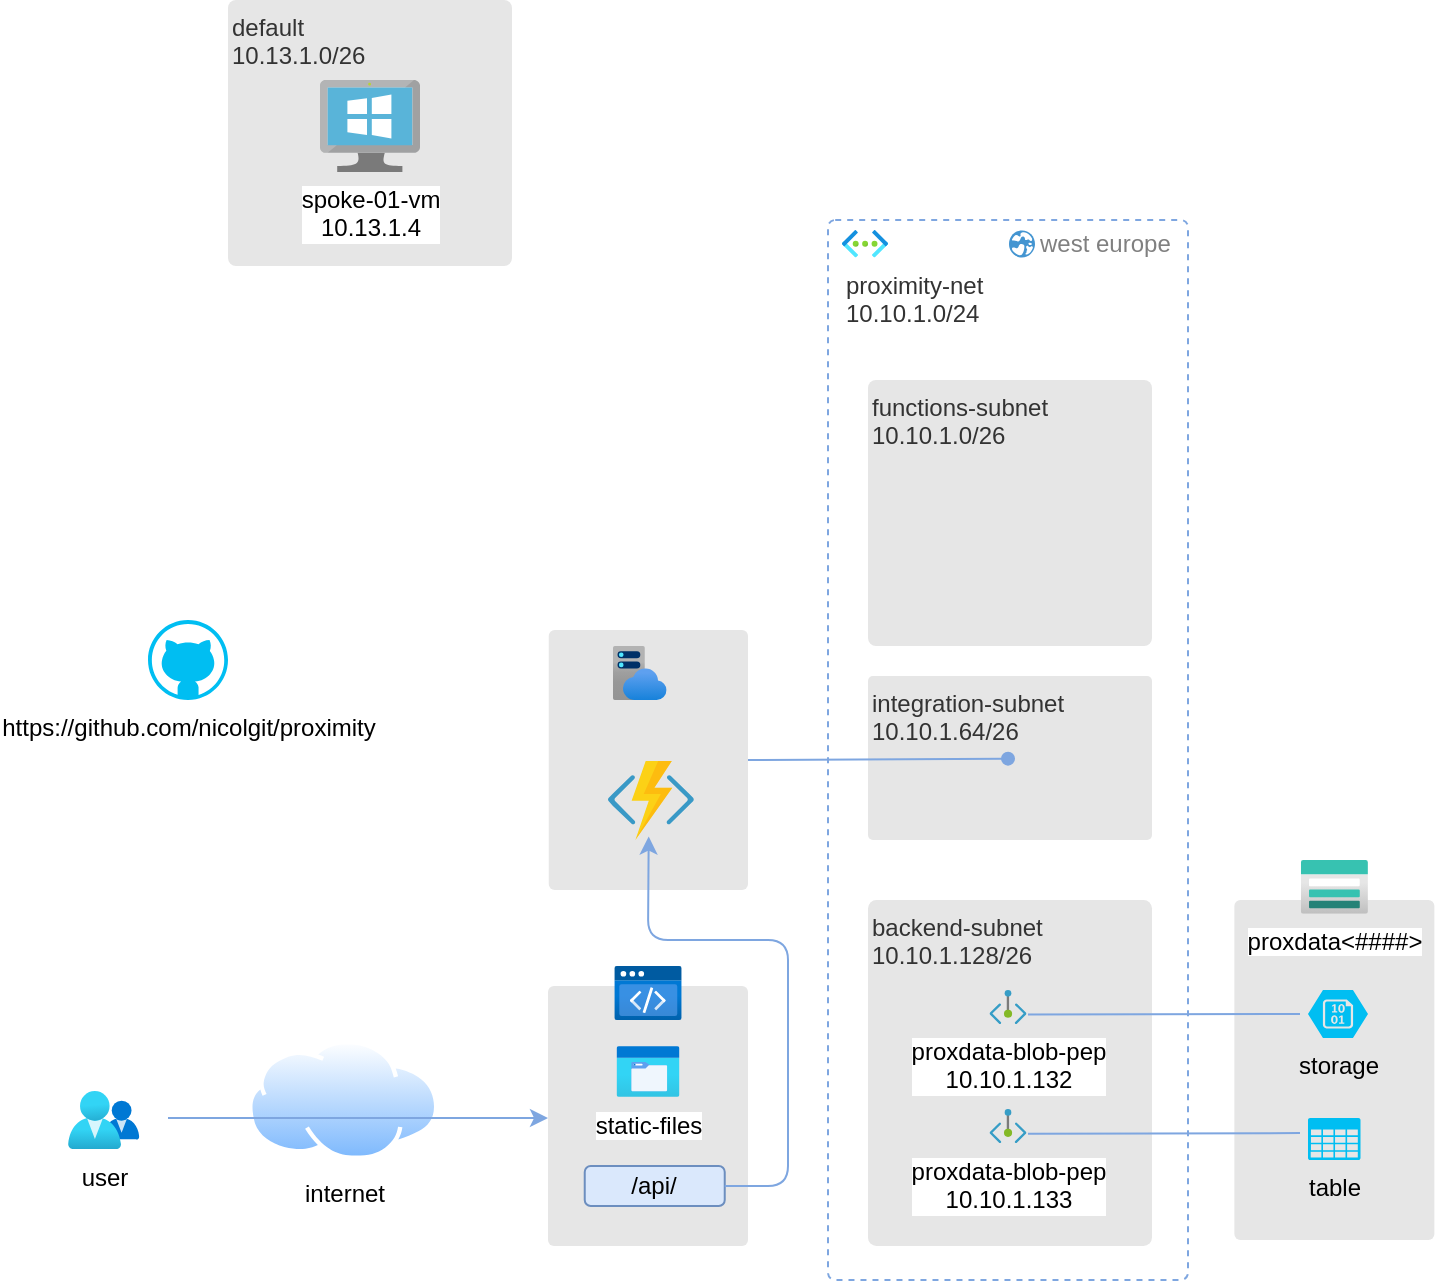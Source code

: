 <mxfile version="28.1.2">
  <diagram name="Page-1" id="o_94vid7xFebRi_YSR5-">
    <mxGraphModel dx="1598" dy="566" grid="1" gridSize="10" guides="1" tooltips="1" connect="1" arrows="1" fold="1" page="1" pageScale="1" pageWidth="827" pageHeight="1169" math="0" shadow="0">
      <root>
        <mxCell id="0" />
        <mxCell id="1" parent="0" />
        <mxCell id="iYKLwUi34a5PwU0SG7X0-5" value="" style="rounded=1;whiteSpace=wrap;html=1;fontSize=12;arcSize=3;strokeColor=none;fillColor=#E6E6E6;align=left;verticalAlign=top;fontColor=#333333;fontFamily=Helvetica;" vertex="1" parent="1">
          <mxGeometry x="533.19" y="500" width="100" height="170" as="geometry" />
        </mxCell>
        <mxCell id="TZj7A_iM_BkXJGJBP_RB-16" value="" style="rounded=1;whiteSpace=wrap;html=1;fontSize=12;arcSize=3;strokeColor=none;fillColor=#E6E6E6;align=left;verticalAlign=top;fontColor=#333333;fontFamily=Helvetica;" parent="1" vertex="1">
          <mxGeometry x="190" y="543" width="100" height="130" as="geometry" />
        </mxCell>
        <mxCell id="TZj7A_iM_BkXJGJBP_RB-13" value="" style="rounded=1;whiteSpace=wrap;html=1;fontSize=12;arcSize=3;strokeColor=none;fillColor=#E6E6E6;align=left;verticalAlign=top;fontColor=#333333;fontFamily=Helvetica;" parent="1" vertex="1">
          <mxGeometry x="190.38" y="365" width="99.62" height="130" as="geometry" />
        </mxCell>
        <mxCell id="TZj7A_iM_BkXJGJBP_RB-2" value="" style="rounded=1;whiteSpace=wrap;html=1;fontSize=16;dashed=1;strokeColor=#7EA6E0;arcSize=2;fontFamily=Helvetica;" parent="1" vertex="1">
          <mxGeometry x="330" y="160" width="180" height="530" as="geometry" />
        </mxCell>
        <mxCell id="TZj7A_iM_BkXJGJBP_RB-3" value="proximity-net&lt;br&gt;10.10.1.0/24" style="aspect=fixed;html=1;points=[];align=left;image;fontSize=12;image=img/lib/azure2/networking/Virtual_Networks.svg;fontColor=#333333;fontFamily=Helvetica;" parent="1" vertex="1">
          <mxGeometry x="337" y="165" width="23" height="13.73" as="geometry" />
        </mxCell>
        <mxCell id="TZj7A_iM_BkXJGJBP_RB-4" value="functions-subnet&lt;br&gt;10.10.1.0/26" style="rounded=1;whiteSpace=wrap;html=1;fontSize=12;arcSize=3;strokeColor=none;fillColor=#E6E6E6;align=left;verticalAlign=top;fontColor=#333333;fontFamily=Helvetica;" parent="1" vertex="1">
          <mxGeometry x="350" y="240" width="142" height="133" as="geometry" />
        </mxCell>
        <mxCell id="TZj7A_iM_BkXJGJBP_RB-5" value="" style="group;fontFamily=Helvetica;" parent="1" vertex="1" connectable="0">
          <mxGeometry x="30" y="50" width="142" height="133" as="geometry" />
        </mxCell>
        <mxCell id="TZj7A_iM_BkXJGJBP_RB-6" value="default&lt;br&gt;10.13.1.0/26" style="rounded=1;whiteSpace=wrap;html=1;fontSize=12;arcSize=3;strokeColor=none;fillColor=#E6E6E6;fontColor=#333333;align=left;verticalAlign=top;fontFamily=Helvetica;" parent="TZj7A_iM_BkXJGJBP_RB-5" vertex="1">
          <mxGeometry width="142" height="133" as="geometry" />
        </mxCell>
        <mxCell id="TZj7A_iM_BkXJGJBP_RB-7" value="spoke-01-vm&lt;br&gt;10.13.1.4" style="image;sketch=0;aspect=fixed;html=1;points=[];align=center;fontSize=12;image=img/lib/mscae/VirtualMachineWindows.svg;fontFamily=Helvetica;" parent="TZj7A_iM_BkXJGJBP_RB-5" vertex="1">
          <mxGeometry x="46" y="40" width="50" height="46" as="geometry" />
        </mxCell>
        <mxCell id="TZj7A_iM_BkXJGJBP_RB-8" value="west europe" style="shadow=0;dashed=0;html=1;strokeColor=none;fillColor=#4495D1;labelPosition=right;verticalLabelPosition=middle;verticalAlign=middle;align=left;outlineConnect=0;shape=mxgraph.veeam.globe;fontSize=12;fontColor=#808080;direction=south;rotation=0;fontFamily=Helvetica;" parent="1" vertex="1">
          <mxGeometry x="420.5" y="165.23" width="13" height="13.5" as="geometry" />
        </mxCell>
        <mxCell id="TZj7A_iM_BkXJGJBP_RB-9" value="integration-subnet&lt;br&gt;10.10.1.64/26" style="rounded=1;whiteSpace=wrap;html=1;fontSize=12;arcSize=3;strokeColor=none;fillColor=#E6E6E6;align=left;verticalAlign=top;fontColor=#333333;fontFamily=Helvetica;" parent="1" vertex="1">
          <mxGeometry x="350" y="388" width="142" height="82" as="geometry" />
        </mxCell>
        <mxCell id="TZj7A_iM_BkXJGJBP_RB-10" value="backend-subnet&lt;br&gt;10.10.1.128/26" style="rounded=1;whiteSpace=wrap;html=1;fontSize=12;arcSize=3;strokeColor=none;fillColor=#E6E6E6;align=left;verticalAlign=top;fontColor=#333333;fontFamily=Helvetica;" parent="1" vertex="1">
          <mxGeometry x="350" y="500" width="142" height="173" as="geometry" />
        </mxCell>
        <mxCell id="TZj7A_iM_BkXJGJBP_RB-11" value="" style="image;sketch=0;aspect=fixed;html=1;points=[];align=center;fontSize=12;image=img/lib/mscae/Functions.svg;" parent="1" vertex="1">
          <mxGeometry x="220" y="430.5" width="42.93" height="39.5" as="geometry" />
        </mxCell>
        <mxCell id="TZj7A_iM_BkXJGJBP_RB-12" value="" style="image;aspect=fixed;html=1;points=[];align=center;fontSize=12;image=img/lib/azure2/app_services/App_Service_Plans.svg;" parent="1" vertex="1">
          <mxGeometry x="222.38" y="373" width="27" height="27" as="geometry" />
        </mxCell>
        <mxCell id="TZj7A_iM_BkXJGJBP_RB-15" value="" style="image;aspect=fixed;html=1;points=[];align=center;fontSize=12;image=img/lib/azure2/preview/Static_Apps.svg;" parent="1" vertex="1">
          <mxGeometry x="223.13" y="533" width="33.75" height="27" as="geometry" />
        </mxCell>
        <mxCell id="TZj7A_iM_BkXJGJBP_RB-17" value="static-files" style="image;aspect=fixed;html=1;points=[];align=center;fontSize=12;image=img/lib/azure2/general/Storage_Azure_Files.svg;" parent="1" vertex="1">
          <mxGeometry x="224.28" y="573" width="31.45" height="25.56" as="geometry" />
        </mxCell>
        <mxCell id="TZj7A_iM_BkXJGJBP_RB-18" value="/api/" style="rounded=1;whiteSpace=wrap;html=1;fillColor=#dae8fc;strokeColor=#6c8ebf;" parent="1" vertex="1">
          <mxGeometry x="208.37" y="633" width="70" height="20" as="geometry" />
        </mxCell>
        <mxCell id="TZj7A_iM_BkXJGJBP_RB-19" value="internet" style="image;aspect=fixed;perimeter=ellipsePerimeter;html=1;align=center;shadow=0;dashed=0;spacingTop=3;image=img/lib/active_directory/internet_cloud.svg;" parent="1" vertex="1">
          <mxGeometry x="40" y="570" width="95.24" height="60" as="geometry" />
        </mxCell>
        <mxCell id="TZj7A_iM_BkXJGJBP_RB-20" value="" style="endArrow=classic;html=1;rounded=1;curved=0;strokeColor=#7EA6E0;" parent="1" edge="1">
          <mxGeometry width="50" height="50" relative="1" as="geometry">
            <mxPoint y="609" as="sourcePoint" />
            <mxPoint x="190" y="609" as="targetPoint" />
            <Array as="points" />
          </mxGeometry>
        </mxCell>
        <mxCell id="TZj7A_iM_BkXJGJBP_RB-21" value="user" style="image;aspect=fixed;html=1;points=[];align=center;fontSize=12;image=img/lib/azure2/management_governance/My_Customers.svg;" parent="1" vertex="1">
          <mxGeometry x="-50" y="595.56" width="35.73" height="29" as="geometry" />
        </mxCell>
        <mxCell id="TZj7A_iM_BkXJGJBP_RB-24" value="" style="endArrow=oval;html=1;rounded=1;curved=0;strokeColor=#7EA6E0;exitX=1;exitY=0.5;exitDx=0;exitDy=0;endFill=1;entryX=0.493;entryY=0.504;entryDx=0;entryDy=0;entryPerimeter=0;" parent="1" source="TZj7A_iM_BkXJGJBP_RB-13" target="TZj7A_iM_BkXJGJBP_RB-9" edge="1">
          <mxGeometry width="50" height="50" relative="1" as="geometry">
            <mxPoint x="170" y="510" as="sourcePoint" />
            <mxPoint x="350" y="455" as="targetPoint" />
            <Array as="points" />
          </mxGeometry>
        </mxCell>
        <mxCell id="TZj7A_iM_BkXJGJBP_RB-26" value="" style="endArrow=classic;html=1;rounded=1;entryX=0.474;entryY=0.956;entryDx=0;entryDy=0;entryPerimeter=0;curved=0;strokeColor=#7EA6E0;exitX=1;exitY=0.5;exitDx=0;exitDy=0;" parent="1" source="TZj7A_iM_BkXJGJBP_RB-18" target="TZj7A_iM_BkXJGJBP_RB-11" edge="1">
          <mxGeometry width="50" height="50" relative="1" as="geometry">
            <mxPoint x="240" y="330" as="sourcePoint" />
            <mxPoint x="275" y="300" as="targetPoint" />
            <Array as="points">
              <mxPoint x="310" y="643" />
              <mxPoint x="310" y="520" />
              <mxPoint x="240" y="520" />
            </Array>
          </mxGeometry>
        </mxCell>
        <mxCell id="iYKLwUi34a5PwU0SG7X0-1" value="table" style="verticalLabelPosition=bottom;html=1;verticalAlign=top;align=center;strokeColor=none;fillColor=#00BEF2;shape=mxgraph.azure.storage;pointerEvents=1;" vertex="1" parent="1">
          <mxGeometry x="570" y="609" width="26.25" height="21" as="geometry" />
        </mxCell>
        <mxCell id="iYKLwUi34a5PwU0SG7X0-2" value="storage" style="verticalLabelPosition=bottom;html=1;verticalAlign=top;align=center;strokeColor=none;fillColor=#00BEF2;shape=mxgraph.azure.storage_blob;" vertex="1" parent="1">
          <mxGeometry x="570" y="545" width="30" height="24" as="geometry" />
        </mxCell>
        <mxCell id="iYKLwUi34a5PwU0SG7X0-3" value="proxdata&amp;lt;####&amp;gt;" style="image;aspect=fixed;html=1;points=[];align=center;fontSize=12;image=img/lib/azure2/storage/Storage_Accounts.svg;" vertex="1" parent="1">
          <mxGeometry x="566.38" y="480" width="33.62" height="26.9" as="geometry" />
        </mxCell>
        <mxCell id="iYKLwUi34a5PwU0SG7X0-4" value="&lt;div&gt;proxdata-blob-pep&lt;/div&gt;&lt;div&gt;10.10.1.132&lt;/div&gt;" style="image;aspect=fixed;html=1;points=[];align=center;fontSize=12;image=img/lib/azure2/networking/Private_Endpoint.svg;" vertex="1" parent="1">
          <mxGeometry x="410.73" y="545" width="18.54" height="17" as="geometry" />
        </mxCell>
        <mxCell id="iYKLwUi34a5PwU0SG7X0-7" value="" style="endArrow=none;html=1;rounded=1;curved=0;strokeColor=#7EA6E0;exitX=0.493;exitY=0.451;exitDx=0;exitDy=0;endFill=0;exitPerimeter=0;" edge="1" parent="1">
          <mxGeometry width="50" height="50" relative="1" as="geometry">
            <mxPoint x="429.996" y="557.273" as="sourcePoint" />
            <mxPoint x="566" y="557" as="targetPoint" />
            <Array as="points" />
          </mxGeometry>
        </mxCell>
        <mxCell id="iYKLwUi34a5PwU0SG7X0-8" value="&lt;div&gt;&lt;span style=&quot;background-color: light-dark(#ffffff, var(--ge-dark-color, #121212)); color: light-dark(rgb(0, 0, 0), rgb(255, 255, 255));&quot;&gt;proxdata-blob-pep&lt;/span&gt;&lt;/div&gt;&lt;div&gt;10.10.1.133&lt;/div&gt;" style="image;aspect=fixed;html=1;points=[];align=center;fontSize=12;image=img/lib/azure2/networking/Private_Endpoint.svg;" vertex="1" parent="1">
          <mxGeometry x="410.73" y="604.56" width="18.54" height="17" as="geometry" />
        </mxCell>
        <mxCell id="iYKLwUi34a5PwU0SG7X0-9" value="" style="endArrow=none;html=1;rounded=1;curved=0;strokeColor=#7EA6E0;exitX=0.493;exitY=0.451;exitDx=0;exitDy=0;endFill=0;exitPerimeter=0;" edge="1" parent="1">
          <mxGeometry width="50" height="50" relative="1" as="geometry">
            <mxPoint x="429.996" y="616.833" as="sourcePoint" />
            <mxPoint x="566" y="616.56" as="targetPoint" />
            <Array as="points" />
          </mxGeometry>
        </mxCell>
        <mxCell id="iYKLwUi34a5PwU0SG7X0-10" value="&lt;div&gt;&lt;span style=&quot;background-color: transparent; color: light-dark(rgb(0, 0, 0), rgb(255, 255, 255));&quot;&gt;https://github.com/nicolgit/proximity&lt;/span&gt;&lt;/div&gt;" style="verticalLabelPosition=bottom;html=1;verticalAlign=top;align=center;strokeColor=none;fillColor=#00BEF2;shape=mxgraph.azure.github_code;pointerEvents=1;labelPosition=center;" vertex="1" parent="1">
          <mxGeometry x="-10.0" y="360" width="40" height="40" as="geometry" />
        </mxCell>
      </root>
    </mxGraphModel>
  </diagram>
</mxfile>
